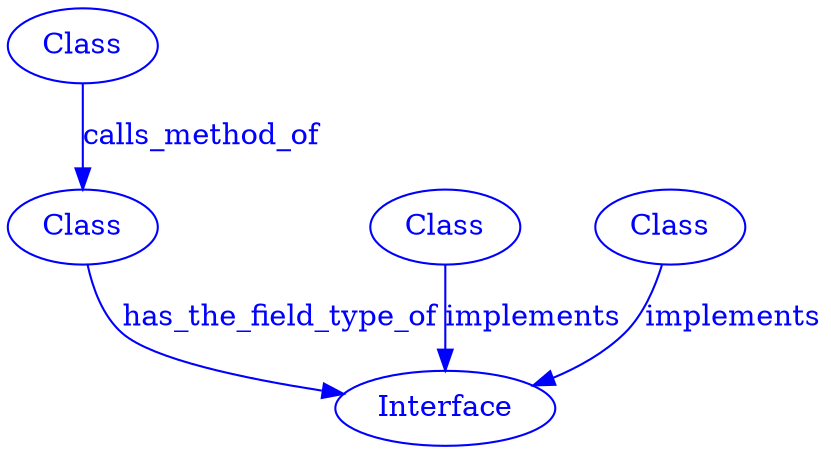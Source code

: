 digraph SubdueGraph {
  3 [label="Class",color=blue,fontcolor=blue];
  5 [label="Class",color=blue,fontcolor=blue];
  7 [label="Class",color=blue,fontcolor=blue];
  9 [label="Interface",color=blue,fontcolor=blue];
  10 [label="Class",color=blue,fontcolor=blue];
  5 -> 9 [label="implements",color=blue,fontcolor=blue];
  7 -> 9 [label="implements",color=blue,fontcolor=blue];
  3 -> 10 [label="calls_method_of",color=blue,fontcolor=blue];
  10 -> 9 [label="has_the_field_type_of",color=blue,fontcolor=blue];
}
